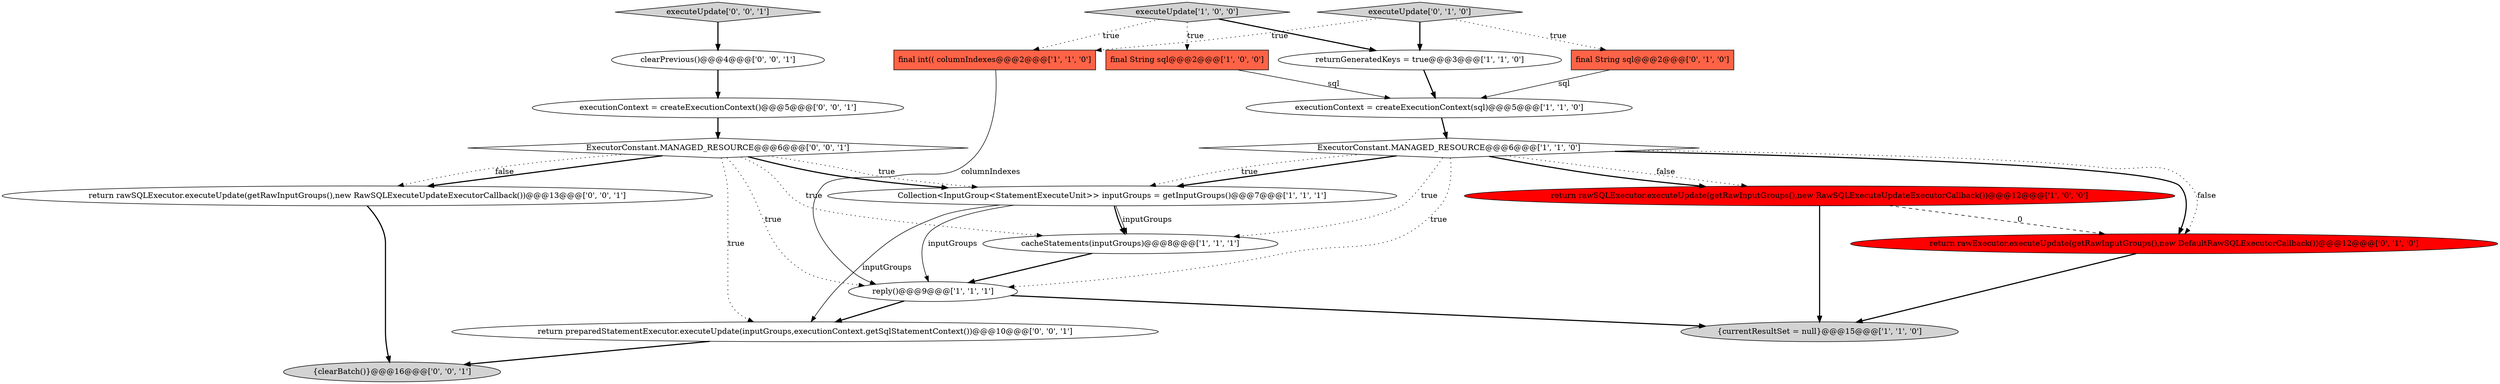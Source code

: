 digraph {
10 [style = filled, label = "final int(( columnIndexes@@@2@@@['1', '1', '0']", fillcolor = tomato, shape = box image = "AAA0AAABBB1BBB"];
20 [style = filled, label = "{clearBatch()}@@@16@@@['0', '0', '1']", fillcolor = lightgray, shape = ellipse image = "AAA0AAABBB3BBB"];
13 [style = filled, label = "executeUpdate['0', '1', '0']", fillcolor = lightgray, shape = diamond image = "AAA0AAABBB2BBB"];
0 [style = filled, label = "executeUpdate['1', '0', '0']", fillcolor = lightgray, shape = diamond image = "AAA0AAABBB1BBB"];
12 [style = filled, label = "final String sql@@@2@@@['0', '1', '0']", fillcolor = tomato, shape = box image = "AAA0AAABBB2BBB"];
3 [style = filled, label = "ExecutorConstant.MANAGED_RESOURCE@@@6@@@['1', '1', '0']", fillcolor = white, shape = diamond image = "AAA0AAABBB1BBB"];
9 [style = filled, label = "cacheStatements(inputGroups)@@@8@@@['1', '1', '1']", fillcolor = white, shape = ellipse image = "AAA0AAABBB1BBB"];
16 [style = filled, label = "ExecutorConstant.MANAGED_RESOURCE@@@6@@@['0', '0', '1']", fillcolor = white, shape = diamond image = "AAA0AAABBB3BBB"];
11 [style = filled, label = "return rawExecutor.executeUpdate(getRawInputGroups(),new DefaultRawSQLExecutorCallback())@@@12@@@['0', '1', '0']", fillcolor = red, shape = ellipse image = "AAA1AAABBB2BBB"];
15 [style = filled, label = "executionContext = createExecutionContext()@@@5@@@['0', '0', '1']", fillcolor = white, shape = ellipse image = "AAA0AAABBB3BBB"];
7 [style = filled, label = "reply()@@@9@@@['1', '1', '1']", fillcolor = white, shape = ellipse image = "AAA0AAABBB1BBB"];
6 [style = filled, label = "final String sql@@@2@@@['1', '0', '0']", fillcolor = tomato, shape = box image = "AAA0AAABBB1BBB"];
5 [style = filled, label = "{currentResultSet = null}@@@15@@@['1', '1', '0']", fillcolor = lightgray, shape = ellipse image = "AAA0AAABBB1BBB"];
14 [style = filled, label = "clearPrevious()@@@4@@@['0', '0', '1']", fillcolor = white, shape = ellipse image = "AAA0AAABBB3BBB"];
4 [style = filled, label = "return rawSQLExecutor.executeUpdate(getRawInputGroups(),new RawSQLExecuteUpdateExecutorCallback())@@@12@@@['1', '0', '0']", fillcolor = red, shape = ellipse image = "AAA1AAABBB1BBB"];
8 [style = filled, label = "Collection<InputGroup<StatementExecuteUnit>> inputGroups = getInputGroups()@@@7@@@['1', '1', '1']", fillcolor = white, shape = ellipse image = "AAA0AAABBB1BBB"];
17 [style = filled, label = "return preparedStatementExecutor.executeUpdate(inputGroups,executionContext.getSqlStatementContext())@@@10@@@['0', '0', '1']", fillcolor = white, shape = ellipse image = "AAA0AAABBB3BBB"];
1 [style = filled, label = "executionContext = createExecutionContext(sql)@@@5@@@['1', '1', '0']", fillcolor = white, shape = ellipse image = "AAA0AAABBB1BBB"];
18 [style = filled, label = "return rawSQLExecutor.executeUpdate(getRawInputGroups(),new RawSQLExecuteUpdateExecutorCallback())@@@13@@@['0', '0', '1']", fillcolor = white, shape = ellipse image = "AAA0AAABBB3BBB"];
2 [style = filled, label = "returnGeneratedKeys = true@@@3@@@['1', '1', '0']", fillcolor = white, shape = ellipse image = "AAA0AAABBB1BBB"];
19 [style = filled, label = "executeUpdate['0', '0', '1']", fillcolor = lightgray, shape = diamond image = "AAA0AAABBB3BBB"];
16->8 [style = dotted, label="true"];
3->7 [style = dotted, label="true"];
16->9 [style = dotted, label="true"];
16->18 [style = bold, label=""];
7->17 [style = bold, label=""];
16->8 [style = bold, label=""];
13->12 [style = dotted, label="true"];
0->10 [style = dotted, label="true"];
3->4 [style = dotted, label="false"];
2->1 [style = bold, label=""];
16->18 [style = dotted, label="false"];
16->17 [style = dotted, label="true"];
0->2 [style = bold, label=""];
1->3 [style = bold, label=""];
3->11 [style = bold, label=""];
3->9 [style = dotted, label="true"];
9->7 [style = bold, label=""];
8->7 [style = solid, label="inputGroups"];
8->17 [style = solid, label="inputGroups"];
15->16 [style = bold, label=""];
3->4 [style = bold, label=""];
0->6 [style = dotted, label="true"];
13->10 [style = dotted, label="true"];
12->1 [style = solid, label="sql"];
16->7 [style = dotted, label="true"];
11->5 [style = bold, label=""];
18->20 [style = bold, label=""];
7->5 [style = bold, label=""];
8->9 [style = solid, label="inputGroups"];
19->14 [style = bold, label=""];
3->11 [style = dotted, label="false"];
3->8 [style = bold, label=""];
8->9 [style = bold, label=""];
17->20 [style = bold, label=""];
14->15 [style = bold, label=""];
6->1 [style = solid, label="sql"];
4->11 [style = dashed, label="0"];
3->8 [style = dotted, label="true"];
10->7 [style = solid, label="columnIndexes"];
4->5 [style = bold, label=""];
13->2 [style = bold, label=""];
}
